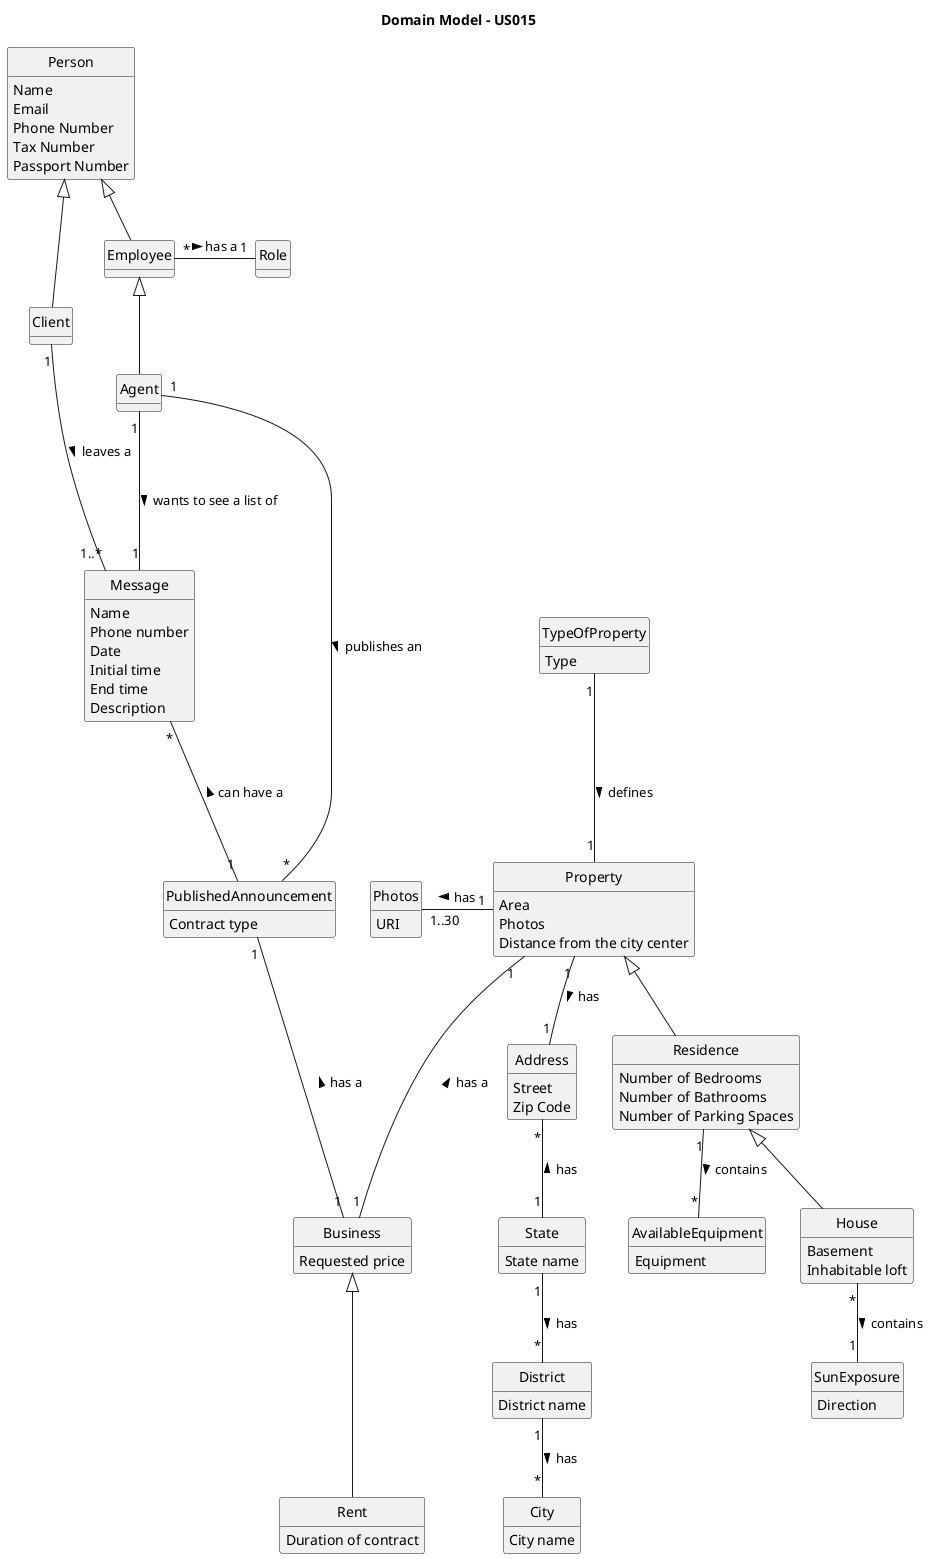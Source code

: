 @startuml
skinparam monochrome true
skinparam packageStyle rectangle
skinparam shadowing false

'left to right direction

skinparam classAttributeIconSize 0

hide circle
hide methods

title Domain Model - US015

 class Agent{
 }

 class Message{
     Name
     Phone number
     Date
     Initial time
     End time
     Description
 }

 class Employee{
 }

 class Person{
 Name
 Email
 Phone Number
 Tax Number
 Passport Number
 }


 class Address {
     Street
     Zip Code
 }

 class City {
     City name
 }

 class District {
     District name
 }

 class State {
     State name
 }

 State "1" -down- "*" District: has >
 District "1" -down- "*" City: has >
 Address "*" -down- "1" State: has <
class Client {

 }


 class Residence {
     Number of Bedrooms
     Number of Bathrooms
     Number of Parking Spaces
 }

 class Property {
     Area
     Photos
     Distance from the city center
 }

 class TypeOfProperty{
     Type
 }

 class Photos {
     URI
 }

 class House {
     Basement
     Inhabitable loft
 }

 class SunExposure {
     Direction
 }

 class AvailableEquipment {
     Equipment
 }

 Residence <|-down- House
 Property <|-down- Residence
 Property "1" -left-- "1..30" Photos: has >
 SunExposure "1" -up- "*" House: contains <
 Address "1" -up- "1" Property: has <
 AvailableEquipment "*" -up- "1" Residence: contains <
 TypeOfProperty "1" -down-- "1" Property: defines >


 class Rent {
     Duration of contract
 }

 class Business {
     Requested price
 }

 class PublishedAnnouncement {
     Contract type
 }

 class Role{

 }


 Property "1" --- "1" Business: has a <
 PublishedAnnouncement "1" --- "1" Business: has a <
 Business <|--- Rent
 Message "*" --- "1" PublishedAnnouncement: can have a <
   Client "1" --right- "1..*" Message: leaves a >
   Agent "1" --- "*" PublishedAnnouncement: publishes an >
   Employee "*" --right-"1" Role: has a >

Agent "1" --- "1" Message: wants to see a list of >
Person <|-- Employee
Employee <|-- Agent
Person <|-- Client


@enduml